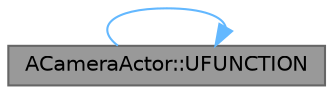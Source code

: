 digraph "ACameraActor::UFUNCTION"
{
 // INTERACTIVE_SVG=YES
 // LATEX_PDF_SIZE
  bgcolor="transparent";
  edge [fontname=Helvetica,fontsize=10,labelfontname=Helvetica,labelfontsize=10];
  node [fontname=Helvetica,fontsize=10,shape=box,height=0.2,width=0.4];
  rankdir="RL";
  Node1 [id="Node000001",label="ACameraActor::UFUNCTION",height=0.2,width=0.4,color="gray40", fillcolor="grey60", style="filled", fontcolor="black",tooltip="Returns index of the player for whom we auto-activate, or INDEX_NONE (-1) if disabled."];
  Node1 -> Node1 [id="edge1_Node000001_Node000001",dir="back",color="steelblue1",style="solid",tooltip=" "];
}
